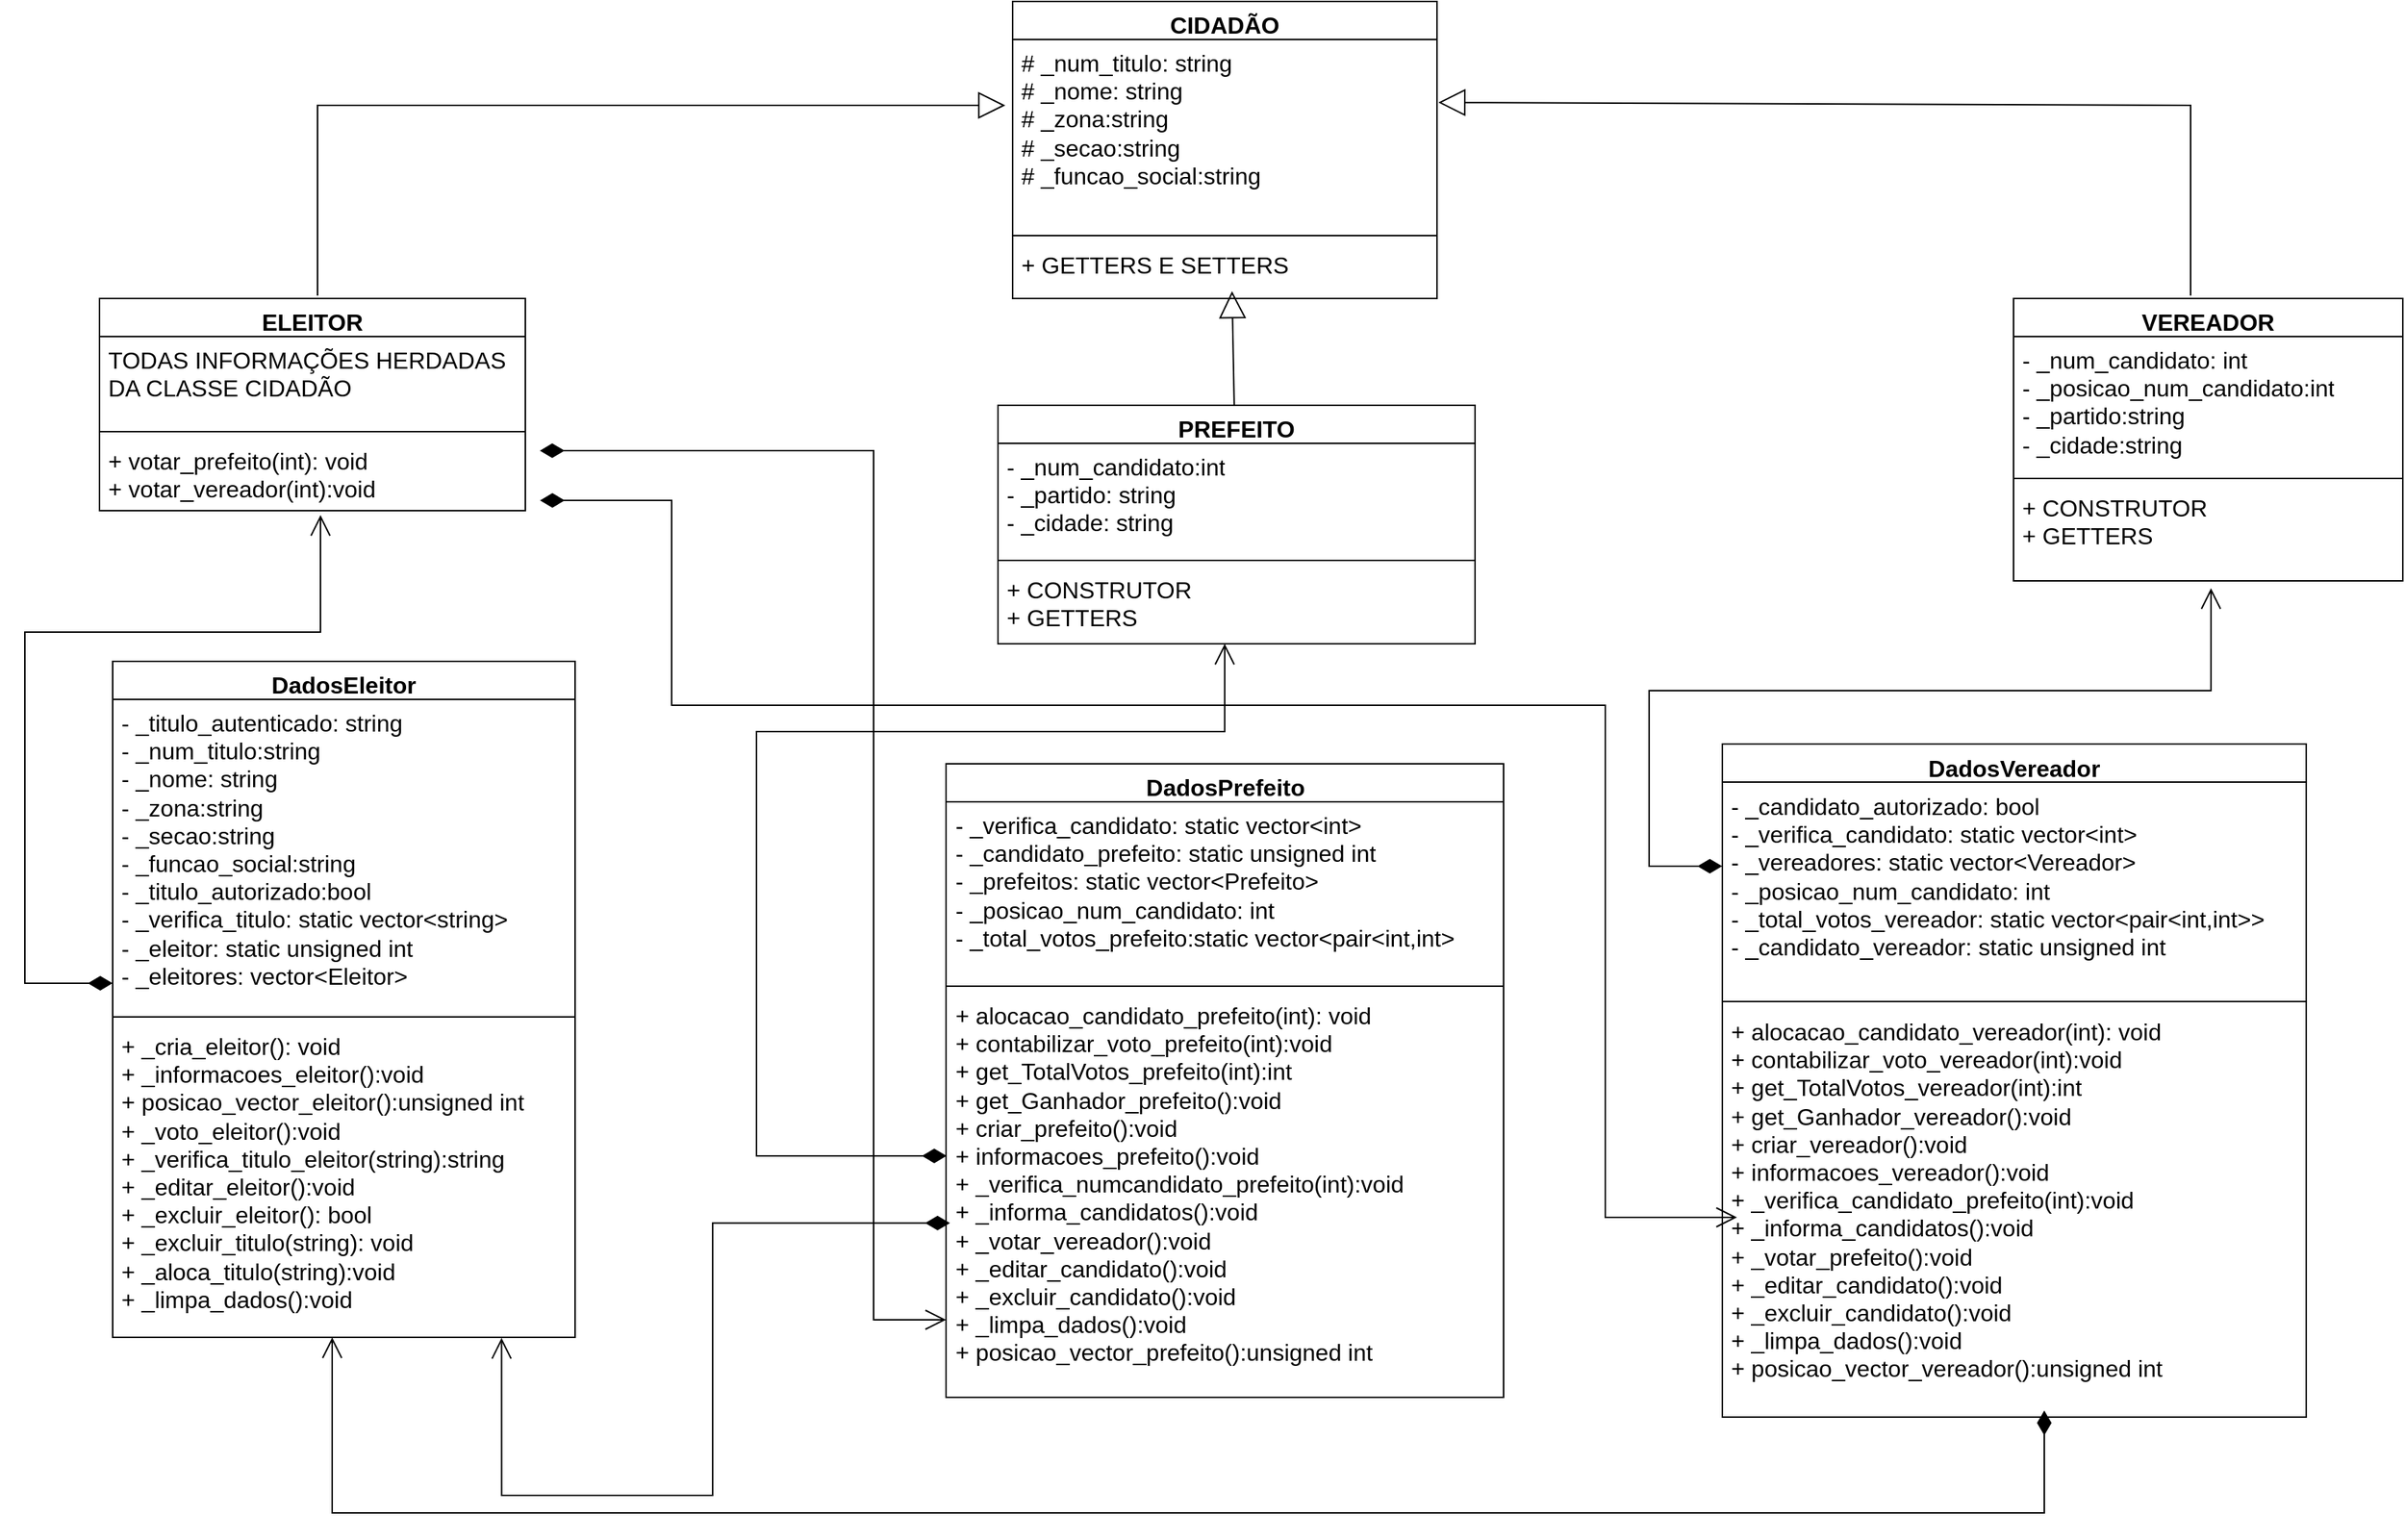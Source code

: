 <mxfile version="22.1.3" type="github">
  <diagram name="Página-1" id="j70zqKve4QSPPfwUBnQS">
    <mxGraphModel dx="3262" dy="1082" grid="1" gridSize="10" guides="1" tooltips="1" connect="1" arrows="1" fold="1" page="1" pageScale="1" pageWidth="1200" pageHeight="1920" math="0" shadow="0">
      <root>
        <mxCell id="0" />
        <mxCell id="1" parent="0" />
        <mxCell id="sFngKWmXt0WwzkbaArJF-1" value="CIDADÃO" style="swimlane;fontStyle=1;align=center;verticalAlign=top;childLayout=stackLayout;horizontal=1;startSize=26;horizontalStack=0;resizeParent=1;resizeParentMax=0;resizeLast=0;collapsible=1;marginBottom=0;whiteSpace=wrap;html=1;fontSize=16;" parent="1" vertex="1">
          <mxGeometry x="115" y="49" width="290" height="203" as="geometry" />
        </mxCell>
        <mxCell id="sFngKWmXt0WwzkbaArJF-2" value="# _num_titulo: string&lt;br&gt;# _nome: string&lt;br&gt;# _zona:string&lt;br&gt;# _secao:string&lt;br&gt;# _funcao_social:string" style="text;strokeColor=none;fillColor=none;align=left;verticalAlign=top;spacingLeft=4;spacingRight=4;overflow=hidden;rotatable=0;points=[[0,0.5],[1,0.5]];portConstraint=eastwest;whiteSpace=wrap;html=1;fontSize=16;" parent="sFngKWmXt0WwzkbaArJF-1" vertex="1">
          <mxGeometry y="26" width="290" height="130" as="geometry" />
        </mxCell>
        <mxCell id="sFngKWmXt0WwzkbaArJF-3" value="" style="line;strokeWidth=1;fillColor=none;align=left;verticalAlign=middle;spacingTop=-1;spacingLeft=3;spacingRight=3;rotatable=0;labelPosition=right;points=[];portConstraint=eastwest;strokeColor=inherit;fontSize=16;" parent="sFngKWmXt0WwzkbaArJF-1" vertex="1">
          <mxGeometry y="156" width="290" height="8" as="geometry" />
        </mxCell>
        <mxCell id="sFngKWmXt0WwzkbaArJF-4" value="+ GETTERS E SETTERS" style="text;strokeColor=none;fillColor=none;align=left;verticalAlign=top;spacingLeft=4;spacingRight=4;overflow=hidden;rotatable=0;points=[[0,0.5],[1,0.5]];portConstraint=eastwest;whiteSpace=wrap;html=1;fontSize=16;" parent="sFngKWmXt0WwzkbaArJF-1" vertex="1">
          <mxGeometry y="164" width="290" height="39" as="geometry" />
        </mxCell>
        <mxCell id="sFngKWmXt0WwzkbaArJF-5" value="ELEITOR" style="swimlane;fontStyle=1;align=center;verticalAlign=top;childLayout=stackLayout;horizontal=1;startSize=26;horizontalStack=0;resizeParent=1;resizeParentMax=0;resizeLast=0;collapsible=1;marginBottom=0;whiteSpace=wrap;html=1;fontSize=16;" parent="1" vertex="1">
          <mxGeometry x="-509" y="252" width="291" height="145" as="geometry" />
        </mxCell>
        <mxCell id="sFngKWmXt0WwzkbaArJF-6" value="TODAS INFORMAÇÕES HERDADAS DA CLASSE CIDADÃO" style="text;strokeColor=none;fillColor=none;align=left;verticalAlign=top;spacingLeft=4;spacingRight=4;overflow=hidden;rotatable=0;points=[[0,0.5],[1,0.5]];portConstraint=eastwest;whiteSpace=wrap;html=1;fontSize=16;" parent="sFngKWmXt0WwzkbaArJF-5" vertex="1">
          <mxGeometry y="26" width="291" height="61" as="geometry" />
        </mxCell>
        <mxCell id="sFngKWmXt0WwzkbaArJF-7" value="" style="line;strokeWidth=1;fillColor=none;align=left;verticalAlign=middle;spacingTop=-1;spacingLeft=3;spacingRight=3;rotatable=0;labelPosition=right;points=[];portConstraint=eastwest;strokeColor=inherit;fontSize=16;" parent="sFngKWmXt0WwzkbaArJF-5" vertex="1">
          <mxGeometry y="87" width="291" height="8" as="geometry" />
        </mxCell>
        <mxCell id="sFngKWmXt0WwzkbaArJF-8" value="+ votar_prefeito(int): void&lt;br&gt;+ votar_vereador(int):void" style="text;strokeColor=none;fillColor=none;align=left;verticalAlign=top;spacingLeft=4;spacingRight=4;overflow=hidden;rotatable=0;points=[[0,0.5],[1,0.5]];portConstraint=eastwest;whiteSpace=wrap;html=1;fontSize=16;" parent="sFngKWmXt0WwzkbaArJF-5" vertex="1">
          <mxGeometry y="95" width="291" height="50" as="geometry" />
        </mxCell>
        <mxCell id="sFngKWmXt0WwzkbaArJF-9" value="PREFEITO&lt;br&gt;" style="swimlane;fontStyle=1;align=center;verticalAlign=top;childLayout=stackLayout;horizontal=1;startSize=26;horizontalStack=0;resizeParent=1;resizeParentMax=0;resizeLast=0;collapsible=1;marginBottom=0;whiteSpace=wrap;html=1;fontSize=16;" parent="1" vertex="1">
          <mxGeometry x="105" y="325" width="326" height="163" as="geometry" />
        </mxCell>
        <mxCell id="sFngKWmXt0WwzkbaArJF-10" value="- _num_candidato:int&lt;br&gt;- _partido: string&lt;br&gt;- _cidade: string" style="text;strokeColor=none;fillColor=none;align=left;verticalAlign=top;spacingLeft=4;spacingRight=4;overflow=hidden;rotatable=0;points=[[0,0.5],[1,0.5]];portConstraint=eastwest;whiteSpace=wrap;html=1;fontSize=16;" parent="sFngKWmXt0WwzkbaArJF-9" vertex="1">
          <mxGeometry y="26" width="326" height="76" as="geometry" />
        </mxCell>
        <mxCell id="sFngKWmXt0WwzkbaArJF-11" value="" style="line;strokeWidth=1;fillColor=none;align=left;verticalAlign=middle;spacingTop=-1;spacingLeft=3;spacingRight=3;rotatable=0;labelPosition=right;points=[];portConstraint=eastwest;strokeColor=inherit;fontSize=16;" parent="sFngKWmXt0WwzkbaArJF-9" vertex="1">
          <mxGeometry y="102" width="326" height="8" as="geometry" />
        </mxCell>
        <mxCell id="sFngKWmXt0WwzkbaArJF-12" value="+ CONSTRUTOR&lt;br&gt;+ GETTERS" style="text;strokeColor=none;fillColor=none;align=left;verticalAlign=top;spacingLeft=4;spacingRight=4;overflow=hidden;rotatable=0;points=[[0,0.5],[1,0.5]];portConstraint=eastwest;whiteSpace=wrap;html=1;fontSize=16;" parent="sFngKWmXt0WwzkbaArJF-9" vertex="1">
          <mxGeometry y="110" width="326" height="53" as="geometry" />
        </mxCell>
        <mxCell id="sFngKWmXt0WwzkbaArJF-13" value="VEREADOR" style="swimlane;fontStyle=1;align=center;verticalAlign=top;childLayout=stackLayout;horizontal=1;startSize=26;horizontalStack=0;resizeParent=1;resizeParentMax=0;resizeLast=0;collapsible=1;marginBottom=0;whiteSpace=wrap;html=1;fontSize=16;" parent="1" vertex="1">
          <mxGeometry x="799" y="252" width="266" height="193" as="geometry" />
        </mxCell>
        <mxCell id="sFngKWmXt0WwzkbaArJF-14" value="- _num_candidato: int&lt;br&gt;- _posicao_num_candidato:int&lt;br&gt;- _partido:string&lt;br&gt;- _cidade:string" style="text;strokeColor=none;fillColor=none;align=left;verticalAlign=top;spacingLeft=4;spacingRight=4;overflow=hidden;rotatable=0;points=[[0,0.5],[1,0.5]];portConstraint=eastwest;whiteSpace=wrap;html=1;fontSize=16;" parent="sFngKWmXt0WwzkbaArJF-13" vertex="1">
          <mxGeometry y="26" width="266" height="93" as="geometry" />
        </mxCell>
        <mxCell id="sFngKWmXt0WwzkbaArJF-15" value="" style="line;strokeWidth=1;fillColor=none;align=left;verticalAlign=middle;spacingTop=-1;spacingLeft=3;spacingRight=3;rotatable=0;labelPosition=right;points=[];portConstraint=eastwest;strokeColor=inherit;fontSize=16;" parent="sFngKWmXt0WwzkbaArJF-13" vertex="1">
          <mxGeometry y="119" width="266" height="8" as="geometry" />
        </mxCell>
        <mxCell id="sFngKWmXt0WwzkbaArJF-16" value="+ CONSTRUTOR&lt;br&gt;+ GETTERS" style="text;strokeColor=none;fillColor=none;align=left;verticalAlign=top;spacingLeft=4;spacingRight=4;overflow=hidden;rotatable=0;points=[[0,0.5],[1,0.5]];portConstraint=eastwest;whiteSpace=wrap;html=1;fontSize=16;" parent="sFngKWmXt0WwzkbaArJF-13" vertex="1">
          <mxGeometry y="127" width="266" height="66" as="geometry" />
        </mxCell>
        <mxCell id="sFngKWmXt0WwzkbaArJF-17" value="DadosPrefeito" style="swimlane;fontStyle=1;align=center;verticalAlign=top;childLayout=stackLayout;horizontal=1;startSize=26;horizontalStack=0;resizeParent=1;resizeParentMax=0;resizeLast=0;collapsible=1;marginBottom=0;whiteSpace=wrap;html=1;fontSize=16;" parent="1" vertex="1">
          <mxGeometry x="69.5" y="570" width="381" height="433" as="geometry" />
        </mxCell>
        <mxCell id="sFngKWmXt0WwzkbaArJF-18" value="- _verifica_candidato: static vector&amp;lt;int&amp;gt;&lt;br&gt;- _candidato_prefeito: static unsigned int&lt;br&gt;- _prefeitos: static vector&amp;lt;Prefeito&amp;gt;&lt;br&gt;- _posicao_num_candidato: int&lt;br&gt;- _total_votos_prefeito:static vector&amp;lt;pair&amp;lt;int,int&amp;gt;" style="text;strokeColor=none;fillColor=none;align=left;verticalAlign=top;spacingLeft=4;spacingRight=4;overflow=hidden;rotatable=0;points=[[0,0.5],[1,0.5]];portConstraint=eastwest;whiteSpace=wrap;html=1;fontSize=16;" parent="sFngKWmXt0WwzkbaArJF-17" vertex="1">
          <mxGeometry y="26" width="381" height="122" as="geometry" />
        </mxCell>
        <mxCell id="sFngKWmXt0WwzkbaArJF-19" value="" style="line;strokeWidth=1;fillColor=none;align=left;verticalAlign=middle;spacingTop=-1;spacingLeft=3;spacingRight=3;rotatable=0;labelPosition=right;points=[];portConstraint=eastwest;strokeColor=inherit;fontSize=16;" parent="sFngKWmXt0WwzkbaArJF-17" vertex="1">
          <mxGeometry y="148" width="381" height="8" as="geometry" />
        </mxCell>
        <mxCell id="sFngKWmXt0WwzkbaArJF-20" value="+ alocacao_candidato_prefeito(int): void&lt;br&gt;+ contabilizar_voto_prefeito(int):void&lt;br&gt;+ get_TotalVotos_prefeito(int):int&lt;br&gt;+ get_Ganhador_prefeito():void&lt;br&gt;+ criar_prefeito():void&lt;br&gt;+ informacoes_prefeito():void&lt;br&gt;+ _verifica_numcandidato_prefeito(int):void&lt;br&gt;+ _informa_candidatos():void&lt;br&gt;+ _votar_vereador():void&lt;br&gt;+ _editar_candidato():void&lt;br&gt;+ _excluir_candidato():void&lt;br&gt;+ _limpa_dados():void&lt;br&gt;+ posicao_vector_prefeito():unsigned int" style="text;strokeColor=none;fillColor=none;align=left;verticalAlign=top;spacingLeft=4;spacingRight=4;overflow=hidden;rotatable=0;points=[[0,0.5],[1,0.5]];portConstraint=eastwest;whiteSpace=wrap;html=1;fontSize=16;" parent="sFngKWmXt0WwzkbaArJF-17" vertex="1">
          <mxGeometry y="156" width="381" height="277" as="geometry" />
        </mxCell>
        <mxCell id="sFngKWmXt0WwzkbaArJF-21" value="DadosEleitor" style="swimlane;fontStyle=1;align=center;verticalAlign=top;childLayout=stackLayout;horizontal=1;startSize=26;horizontalStack=0;resizeParent=1;resizeParentMax=0;resizeLast=0;collapsible=1;marginBottom=0;whiteSpace=wrap;html=1;fontSize=16;" parent="1" vertex="1">
          <mxGeometry x="-500" y="500" width="316" height="462" as="geometry" />
        </mxCell>
        <mxCell id="sFngKWmXt0WwzkbaArJF-22" value="- _titulo_autenticado: string&lt;br&gt;- _num_titulo:string&lt;br&gt;- _nome: string&lt;br&gt;- _zona:string&lt;br&gt;- _secao:string&lt;br&gt;- _funcao_social:string&lt;br&gt;- _titulo_autorizado:bool&lt;br&gt;- _verifica_titulo: static vector&amp;lt;string&amp;gt;&lt;br&gt;- _eleitor: static unsigned int&lt;br&gt;- _eleitores: vector&amp;lt;Eleitor&amp;gt;" style="text;strokeColor=none;fillColor=none;align=left;verticalAlign=top;spacingLeft=4;spacingRight=4;overflow=hidden;rotatable=0;points=[[0,0.5],[1,0.5]];portConstraint=eastwest;whiteSpace=wrap;html=1;fontSize=16;" parent="sFngKWmXt0WwzkbaArJF-21" vertex="1">
          <mxGeometry y="26" width="316" height="213" as="geometry" />
        </mxCell>
        <mxCell id="sFngKWmXt0WwzkbaArJF-23" value="" style="line;strokeWidth=1;fillColor=none;align=left;verticalAlign=middle;spacingTop=-1;spacingLeft=3;spacingRight=3;rotatable=0;labelPosition=right;points=[];portConstraint=eastwest;strokeColor=inherit;fontSize=16;" parent="sFngKWmXt0WwzkbaArJF-21" vertex="1">
          <mxGeometry y="239" width="316" height="8" as="geometry" />
        </mxCell>
        <mxCell id="sFngKWmXt0WwzkbaArJF-24" value="+ _cria_eleitor(): void&lt;br&gt;+ _informacoes_eleitor():void&lt;br&gt;+ posicao_vector_eleitor():unsigned int&lt;br&gt;+ _voto_eleitor():void&lt;br&gt;+ _verifica_titulo_eleitor(string):string&lt;br&gt;+ _editar_eleitor():void&lt;br&gt;+ _excluir_eleitor(): bool&lt;br&gt;+ _excluir_titulo(string): void&lt;br&gt;+ _aloca_titulo(string):void&lt;br&gt;+ _limpa_dados():void" style="text;strokeColor=none;fillColor=none;align=left;verticalAlign=top;spacingLeft=4;spacingRight=4;overflow=hidden;rotatable=0;points=[[0,0.5],[1,0.5]];portConstraint=eastwest;whiteSpace=wrap;html=1;fontSize=16;" parent="sFngKWmXt0WwzkbaArJF-21" vertex="1">
          <mxGeometry y="247" width="316" height="215" as="geometry" />
        </mxCell>
        <mxCell id="sFngKWmXt0WwzkbaArJF-25" value="DadosVereador" style="swimlane;fontStyle=1;align=center;verticalAlign=top;childLayout=stackLayout;horizontal=1;startSize=26;horizontalStack=0;resizeParent=1;resizeParentMax=0;resizeLast=0;collapsible=1;marginBottom=0;whiteSpace=wrap;html=1;fontSize=16;" parent="1" vertex="1">
          <mxGeometry x="600" y="556.5" width="399" height="460" as="geometry" />
        </mxCell>
        <mxCell id="sFngKWmXt0WwzkbaArJF-26" value="- _candidato_autorizado: bool&lt;br&gt;- _verifica_candidato: static vector&amp;lt;int&amp;gt;&lt;br&gt;- _vereadores: static vector&amp;lt;Vereador&amp;gt;&lt;br&gt;- _posicao_num_candidato: int&lt;br&gt;- _total_votos_vereador: static vector&amp;lt;pair&amp;lt;int,int&amp;gt;&amp;gt;&lt;br&gt;- _candidato_vereador: static unsigned int" style="text;strokeColor=none;fillColor=none;align=left;verticalAlign=top;spacingLeft=4;spacingRight=4;overflow=hidden;rotatable=0;points=[[0,0.5],[1,0.5]];portConstraint=eastwest;whiteSpace=wrap;html=1;fontSize=16;" parent="sFngKWmXt0WwzkbaArJF-25" vertex="1">
          <mxGeometry y="26" width="399" height="146" as="geometry" />
        </mxCell>
        <mxCell id="sFngKWmXt0WwzkbaArJF-27" value="" style="line;strokeWidth=1;fillColor=none;align=left;verticalAlign=middle;spacingTop=-1;spacingLeft=3;spacingRight=3;rotatable=0;labelPosition=right;points=[];portConstraint=eastwest;strokeColor=inherit;fontSize=16;" parent="sFngKWmXt0WwzkbaArJF-25" vertex="1">
          <mxGeometry y="172" width="399" height="8" as="geometry" />
        </mxCell>
        <mxCell id="sFngKWmXt0WwzkbaArJF-28" value="+ alocacao_candidato_vereador(int): void&lt;br style=&quot;border-color: var(--border-color);&quot;&gt;+ contabilizar_voto_vereador(int):void&lt;br style=&quot;border-color: var(--border-color);&quot;&gt;+ get_TotalVotos_vereador(int):int&lt;br style=&quot;border-color: var(--border-color);&quot;&gt;+ get_Ganhador_vereador():void&lt;br style=&quot;border-color: var(--border-color);&quot;&gt;+ criar_vereador():void&lt;br style=&quot;border-color: var(--border-color);&quot;&gt;+ informacoes_vereador():void&lt;br style=&quot;border-color: var(--border-color);&quot;&gt;+ _verifica_candidato_prefeito(int):void&lt;br style=&quot;border-color: var(--border-color);&quot;&gt;+ _informa_candidatos():void&lt;br style=&quot;border-color: var(--border-color);&quot;&gt;+ _votar_prefeito():void&lt;br style=&quot;border-color: var(--border-color);&quot;&gt;+ _editar_candidato():void&lt;br style=&quot;border-color: var(--border-color);&quot;&gt;+ _excluir_candidato():void&lt;br style=&quot;border-color: var(--border-color);&quot;&gt;+ _limpa_dados():void&lt;br style=&quot;border-color: var(--border-color);&quot;&gt;+ posicao_vector_vereador():unsigned int" style="text;strokeColor=none;fillColor=none;align=left;verticalAlign=top;spacingLeft=4;spacingRight=4;overflow=hidden;rotatable=0;points=[[0,0.5],[1,0.5]];portConstraint=eastwest;whiteSpace=wrap;html=1;fontSize=16;" parent="sFngKWmXt0WwzkbaArJF-25" vertex="1">
          <mxGeometry y="180" width="399" height="280" as="geometry" />
        </mxCell>
        <mxCell id="TNhTm-r_Qhr5-mPjpEAG-22" value="" style="endArrow=block;endSize=16;endFill=0;html=1;rounded=0;fontSize=12;curved=1;entryX=0.517;entryY=0.872;entryDx=0;entryDy=0;entryPerimeter=0;" parent="1" source="sFngKWmXt0WwzkbaArJF-9" target="sFngKWmXt0WwzkbaArJF-4" edge="1">
          <mxGeometry width="160" relative="1" as="geometry">
            <mxPoint x="185" y="194" as="sourcePoint" />
            <mxPoint x="345" y="194" as="targetPoint" />
          </mxGeometry>
        </mxCell>
        <mxCell id="zFitgHuJiWsHvo9L8wGO-5" value="" style="endArrow=block;endSize=16;endFill=0;html=1;rounded=0;fontSize=12;" edge="1" parent="1">
          <mxGeometry width="160" relative="1" as="geometry">
            <mxPoint x="-360" y="250" as="sourcePoint" />
            <mxPoint x="110" y="120" as="targetPoint" />
            <Array as="points">
              <mxPoint x="-360" y="120" />
            </Array>
          </mxGeometry>
        </mxCell>
        <mxCell id="zFitgHuJiWsHvo9L8wGO-7" value="" style="endArrow=block;endSize=16;endFill=0;html=1;rounded=0;fontSize=12;entryX=1.003;entryY=0.331;entryDx=0;entryDy=0;entryPerimeter=0;" edge="1" parent="1" target="sFngKWmXt0WwzkbaArJF-2">
          <mxGeometry width="160" relative="1" as="geometry">
            <mxPoint x="920" y="250" as="sourcePoint" />
            <mxPoint x="470" y="130" as="targetPoint" />
            <Array as="points">
              <mxPoint x="920" y="120" />
            </Array>
          </mxGeometry>
        </mxCell>
        <mxCell id="zFitgHuJiWsHvo9L8wGO-10" value="" style="endArrow=open;html=1;endSize=12;startArrow=diamondThin;startSize=14;startFill=1;edgeStyle=orthogonalEdgeStyle;align=left;verticalAlign=bottom;rounded=0;fontSize=12;entryX=0.519;entryY=1.06;entryDx=0;entryDy=0;entryPerimeter=0;" edge="1" parent="1" source="sFngKWmXt0WwzkbaArJF-22" target="sFngKWmXt0WwzkbaArJF-8">
          <mxGeometry x="-0.886" y="40" relative="1" as="geometry">
            <mxPoint x="-530" y="780" as="sourcePoint" />
            <mxPoint x="-200" y="550" as="targetPoint" />
            <Array as="points">
              <mxPoint x="-560" y="720" />
              <mxPoint x="-560" y="480" />
              <mxPoint x="-358" y="480" />
            </Array>
            <mxPoint as="offset" />
          </mxGeometry>
        </mxCell>
        <mxCell id="zFitgHuJiWsHvo9L8wGO-11" value="" style="endArrow=open;html=1;endSize=12;startArrow=diamondThin;startSize=14;startFill=1;edgeStyle=orthogonalEdgeStyle;align=left;verticalAlign=bottom;rounded=0;fontSize=12;" edge="1" parent="1">
          <mxGeometry x="-1" y="3" relative="1" as="geometry">
            <mxPoint x="69.93" y="838" as="sourcePoint" />
            <mxPoint x="259.93" y="488" as="targetPoint" />
            <Array as="points">
              <mxPoint x="-60.07" y="838" />
              <mxPoint x="-60.07" y="548" />
              <mxPoint x="259.93" y="548" />
            </Array>
          </mxGeometry>
        </mxCell>
        <mxCell id="zFitgHuJiWsHvo9L8wGO-13" value="" style="endArrow=open;html=1;endSize=12;startArrow=diamondThin;startSize=14;startFill=1;edgeStyle=orthogonalEdgeStyle;align=left;verticalAlign=bottom;rounded=0;fontSize=12;" edge="1" parent="1">
          <mxGeometry x="-1" y="3" relative="1" as="geometry">
            <mxPoint x="599.93" y="640" as="sourcePoint" />
            <mxPoint x="933.93" y="450" as="targetPoint" />
            <Array as="points">
              <mxPoint x="589.93" y="640" />
              <mxPoint x="549.93" y="640" />
              <mxPoint x="549.93" y="520" />
              <mxPoint x="933.93" y="520" />
            </Array>
          </mxGeometry>
        </mxCell>
        <mxCell id="zFitgHuJiWsHvo9L8wGO-14" value="" style="endArrow=open;html=1;endSize=12;startArrow=diamondThin;startSize=14;startFill=1;edgeStyle=orthogonalEdgeStyle;align=left;verticalAlign=bottom;rounded=0;fontSize=12;exitX=1.034;exitY=0.18;exitDx=0;exitDy=0;exitPerimeter=0;" edge="1" parent="1" source="sFngKWmXt0WwzkbaArJF-8" target="sFngKWmXt0WwzkbaArJF-20">
          <mxGeometry x="-0.959" y="36" relative="1" as="geometry">
            <mxPoint x="-190" y="360" as="sourcePoint" />
            <mxPoint x="20" y="1000" as="targetPoint" />
            <Array as="points">
              <mxPoint x="20" y="356" />
              <mxPoint x="20" y="950" />
            </Array>
            <mxPoint as="offset" />
          </mxGeometry>
        </mxCell>
        <mxCell id="zFitgHuJiWsHvo9L8wGO-21" value="" style="endArrow=open;html=1;endSize=12;startArrow=diamondThin;startSize=14;startFill=1;edgeStyle=orthogonalEdgeStyle;align=left;verticalAlign=bottom;rounded=0;fontSize=12;exitX=0.007;exitY=0.57;exitDx=0;exitDy=0;exitPerimeter=0;entryX=0.841;entryY=1.002;entryDx=0;entryDy=0;entryPerimeter=0;" edge="1" parent="1" source="sFngKWmXt0WwzkbaArJF-20" target="sFngKWmXt0WwzkbaArJF-24">
          <mxGeometry x="-0.785" y="30" relative="1" as="geometry">
            <mxPoint x="40" y="1060" as="sourcePoint" />
            <mxPoint x="-240" y="1070" as="targetPoint" />
            <Array as="points">
              <mxPoint x="-90" y="884" />
              <mxPoint x="-90" y="1070" />
              <mxPoint x="-234" y="1070" />
            </Array>
            <mxPoint as="offset" />
          </mxGeometry>
        </mxCell>
        <mxCell id="zFitgHuJiWsHvo9L8wGO-26" value="" style="endArrow=open;html=1;endSize=12;startArrow=diamondThin;startSize=14;startFill=1;edgeStyle=orthogonalEdgeStyle;align=left;verticalAlign=bottom;rounded=0;fontSize=12;" edge="1" parent="1">
          <mxGeometry x="-1" y="3" relative="1" as="geometry">
            <mxPoint x="820" y="1012" as="sourcePoint" />
            <mxPoint x="-350" y="962" as="targetPoint" />
            <Array as="points">
              <mxPoint x="820" y="1082" />
              <mxPoint x="-350" y="1082" />
              <mxPoint x="-350" y="982" />
            </Array>
          </mxGeometry>
        </mxCell>
        <mxCell id="zFitgHuJiWsHvo9L8wGO-16" value="" style="endArrow=open;html=1;endSize=12;startArrow=diamondThin;startSize=14;startFill=1;edgeStyle=orthogonalEdgeStyle;align=left;verticalAlign=bottom;rounded=0;fontSize=12;" edge="1" parent="1">
          <mxGeometry x="-0.972" y="-40" relative="1" as="geometry">
            <mxPoint x="-208" y="390" as="sourcePoint" />
            <mxPoint x="610" y="880" as="targetPoint" />
            <Array as="points">
              <mxPoint x="-118" y="390" />
              <mxPoint x="-118" y="530" />
              <mxPoint x="520" y="530" />
              <mxPoint x="520" y="880" />
            </Array>
            <mxPoint as="offset" />
          </mxGeometry>
        </mxCell>
      </root>
    </mxGraphModel>
  </diagram>
</mxfile>
